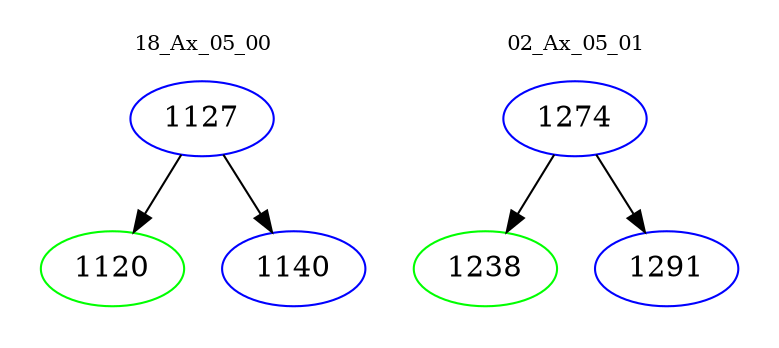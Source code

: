 digraph{
subgraph cluster_0 {
color = white
label = "18_Ax_05_00";
fontsize=10;
T0_1127 [label="1127", color="blue"]
T0_1127 -> T0_1120 [color="black"]
T0_1120 [label="1120", color="green"]
T0_1127 -> T0_1140 [color="black"]
T0_1140 [label="1140", color="blue"]
}
subgraph cluster_1 {
color = white
label = "02_Ax_05_01";
fontsize=10;
T1_1274 [label="1274", color="blue"]
T1_1274 -> T1_1238 [color="black"]
T1_1238 [label="1238", color="green"]
T1_1274 -> T1_1291 [color="black"]
T1_1291 [label="1291", color="blue"]
}
}
